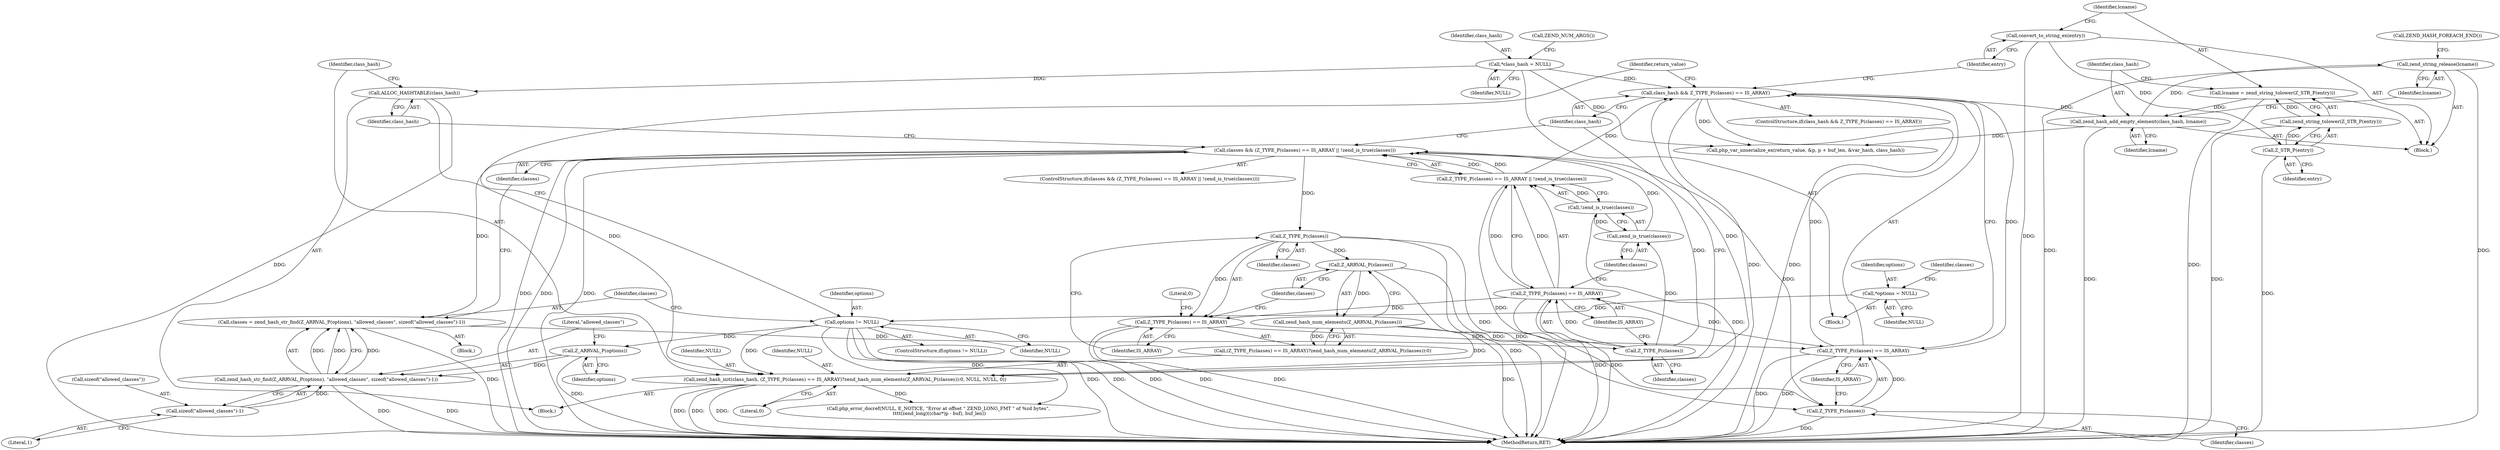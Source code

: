 digraph "0_php-src_b2af4e8868726a040234de113436c6e4f6372d17@pointer" {
"1000214" [label="(Call,zend_string_release(lcname))"];
"1000211" [label="(Call,zend_hash_add_empty_element(class_hash, lcname))"];
"1000194" [label="(Call,class_hash && Z_TYPE_P(classes) == IS_ARRAY)"];
"1000120" [label="(Call,*class_hash = NULL)"];
"1000179" [label="(Call,zend_hash_init(class_hash, (Z_TYPE_P(classes) == IS_ARRAY)?zend_hash_num_elements(Z_ARRVAL_P(classes)):0, NULL, NULL, 0))"];
"1000177" [label="(Call,ALLOC_HASHTABLE(class_hash))"];
"1000186" [label="(Call,zend_hash_num_elements(Z_ARRVAL_P(classes)))"];
"1000187" [label="(Call,Z_ARRVAL_P(classes))"];
"1000183" [label="(Call,Z_TYPE_P(classes))"];
"1000166" [label="(Call,classes && (Z_TYPE_P(classes) == IS_ARRAY || !zend_is_true(classes)))"];
"1000170" [label="(Call,Z_TYPE_P(classes))"];
"1000155" [label="(Call,classes = zend_hash_str_find(Z_ARRVAL_P(options), \"allowed_classes\", sizeof(\"allowed_classes\")-1))"];
"1000157" [label="(Call,zend_hash_str_find(Z_ARRVAL_P(options), \"allowed_classes\", sizeof(\"allowed_classes\")-1))"];
"1000158" [label="(Call,Z_ARRVAL_P(options))"];
"1000151" [label="(Call,options != NULL)"];
"1000112" [label="(Call,*options = NULL)"];
"1000161" [label="(Call,sizeof(\"allowed_classes\")-1)"];
"1000174" [label="(Call,zend_is_true(classes))"];
"1000168" [label="(Call,Z_TYPE_P(classes) == IS_ARRAY || !zend_is_true(classes))"];
"1000169" [label="(Call,Z_TYPE_P(classes) == IS_ARRAY)"];
"1000173" [label="(Call,!zend_is_true(classes))"];
"1000196" [label="(Call,Z_TYPE_P(classes) == IS_ARRAY)"];
"1000197" [label="(Call,Z_TYPE_P(classes))"];
"1000182" [label="(Call,Z_TYPE_P(classes) == IS_ARRAY)"];
"1000206" [label="(Call,lcname = zend_string_tolower(Z_STR_P(entry)))"];
"1000208" [label="(Call,zend_string_tolower(Z_STR_P(entry)))"];
"1000209" [label="(Call,Z_STR_P(entry))"];
"1000204" [label="(Call,convert_to_string_ex(entry))"];
"1000209" [label="(Call,Z_STR_P(entry))"];
"1000173" [label="(Call,!zend_is_true(classes))"];
"1000204" [label="(Call,convert_to_string_ex(entry))"];
"1000190" [label="(Identifier,NULL)"];
"1000161" [label="(Call,sizeof(\"allowed_classes\")-1)"];
"1000177" [label="(Call,ALLOC_HASHTABLE(class_hash))"];
"1000194" [label="(Call,class_hash && Z_TYPE_P(classes) == IS_ARRAY)"];
"1000192" [label="(Literal,0)"];
"1000156" [label="(Identifier,classes)"];
"1000114" [label="(Identifier,NULL)"];
"1000220" [label="(Identifier,return_value)"];
"1000168" [label="(Call,Z_TYPE_P(classes) == IS_ARRAY || !zend_is_true(classes))"];
"1000150" [label="(ControlStructure,if(options != NULL))"];
"1000186" [label="(Call,zend_hash_num_elements(Z_ARRVAL_P(classes)))"];
"1000184" [label="(Identifier,classes)"];
"1000210" [label="(Identifier,entry)"];
"1000203" [label="(Block,)"];
"1000195" [label="(Identifier,class_hash)"];
"1000155" [label="(Call,classes = zend_hash_str_find(Z_ARRVAL_P(options), \"allowed_classes\", sizeof(\"allowed_classes\")-1))"];
"1000166" [label="(Call,classes && (Z_TYPE_P(classes) == IS_ARRAY || !zend_is_true(classes)))"];
"1000152" [label="(Identifier,options)"];
"1000212" [label="(Identifier,class_hash)"];
"1000182" [label="(Call,Z_TYPE_P(classes) == IS_ARRAY)"];
"1000174" [label="(Call,zend_is_true(classes))"];
"1000164" [label="(Literal,1)"];
"1000159" [label="(Identifier,options)"];
"1000191" [label="(Identifier,NULL)"];
"1000120" [label="(Call,*class_hash = NULL)"];
"1000198" [label="(Identifier,classes)"];
"1000162" [label="(Call,sizeof(\"allowed_classes\"))"];
"1000219" [label="(Call,php_var_unserialize_ex(return_value, &p, p + buf_len, &var_hash, class_hash))"];
"1000187" [label="(Call,Z_ARRVAL_P(classes))"];
"1000211" [label="(Call,zend_hash_add_empty_element(class_hash, lcname))"];
"1000272" [label="(MethodReturn,RET)"];
"1000171" [label="(Identifier,classes)"];
"1000214" [label="(Call,zend_string_release(lcname))"];
"1000157" [label="(Call,zend_hash_str_find(Z_ARRVAL_P(options), \"allowed_classes\", sizeof(\"allowed_classes\")-1))"];
"1000183" [label="(Call,Z_TYPE_P(classes))"];
"1000197" [label="(Call,Z_TYPE_P(classes))"];
"1000126" [label="(Call,ZEND_NUM_ARGS())"];
"1000178" [label="(Identifier,class_hash)"];
"1000205" [label="(Identifier,entry)"];
"1000207" [label="(Identifier,lcname)"];
"1000199" [label="(Identifier,IS_ARRAY)"];
"1000117" [label="(Identifier,classes)"];
"1000189" [label="(Literal,0)"];
"1000176" [label="(Block,)"];
"1000213" [label="(Identifier,lcname)"];
"1000170" [label="(Call,Z_TYPE_P(classes))"];
"1000103" [label="(Block,)"];
"1000121" [label="(Identifier,class_hash)"];
"1000112" [label="(Call,*options = NULL)"];
"1000215" [label="(Identifier,lcname)"];
"1000206" [label="(Call,lcname = zend_string_tolower(Z_STR_P(entry)))"];
"1000196" [label="(Call,Z_TYPE_P(classes) == IS_ARRAY)"];
"1000158" [label="(Call,Z_ARRVAL_P(options))"];
"1000175" [label="(Identifier,classes)"];
"1000180" [label="(Identifier,class_hash)"];
"1000153" [label="(Identifier,NULL)"];
"1000113" [label="(Identifier,options)"];
"1000154" [label="(Block,)"];
"1000122" [label="(Identifier,NULL)"];
"1000188" [label="(Identifier,classes)"];
"1000216" [label="(Call,ZEND_HASH_FOREACH_END())"];
"1000172" [label="(Identifier,IS_ARRAY)"];
"1000246" [label="(Call,php_error_docref(NULL, E_NOTICE, \"Error at offset \" ZEND_LONG_FMT \" of %zd bytes\",\n \t\t\t\t(zend_long)((char*)p - buf), buf_len))"];
"1000179" [label="(Call,zend_hash_init(class_hash, (Z_TYPE_P(classes) == IS_ARRAY)?zend_hash_num_elements(Z_ARRVAL_P(classes)):0, NULL, NULL, 0))"];
"1000160" [label="(Literal,\"allowed_classes\")"];
"1000193" [label="(ControlStructure,if(class_hash && Z_TYPE_P(classes) == IS_ARRAY))"];
"1000181" [label="(Call,(Z_TYPE_P(classes) == IS_ARRAY)?zend_hash_num_elements(Z_ARRVAL_P(classes)):0)"];
"1000167" [label="(Identifier,classes)"];
"1000208" [label="(Call,zend_string_tolower(Z_STR_P(entry)))"];
"1000185" [label="(Identifier,IS_ARRAY)"];
"1000151" [label="(Call,options != NULL)"];
"1000169" [label="(Call,Z_TYPE_P(classes) == IS_ARRAY)"];
"1000165" [label="(ControlStructure,if(classes && (Z_TYPE_P(classes) == IS_ARRAY || !zend_is_true(classes))))"];
"1000214" -> "1000203"  [label="AST: "];
"1000214" -> "1000215"  [label="CFG: "];
"1000215" -> "1000214"  [label="AST: "];
"1000216" -> "1000214"  [label="CFG: "];
"1000214" -> "1000272"  [label="DDG: "];
"1000214" -> "1000272"  [label="DDG: "];
"1000211" -> "1000214"  [label="DDG: "];
"1000211" -> "1000203"  [label="AST: "];
"1000211" -> "1000213"  [label="CFG: "];
"1000212" -> "1000211"  [label="AST: "];
"1000213" -> "1000211"  [label="AST: "];
"1000215" -> "1000211"  [label="CFG: "];
"1000211" -> "1000272"  [label="DDG: "];
"1000194" -> "1000211"  [label="DDG: "];
"1000206" -> "1000211"  [label="DDG: "];
"1000211" -> "1000219"  [label="DDG: "];
"1000194" -> "1000193"  [label="AST: "];
"1000194" -> "1000195"  [label="CFG: "];
"1000194" -> "1000196"  [label="CFG: "];
"1000195" -> "1000194"  [label="AST: "];
"1000196" -> "1000194"  [label="AST: "];
"1000205" -> "1000194"  [label="CFG: "];
"1000220" -> "1000194"  [label="CFG: "];
"1000194" -> "1000272"  [label="DDG: "];
"1000194" -> "1000272"  [label="DDG: "];
"1000120" -> "1000194"  [label="DDG: "];
"1000179" -> "1000194"  [label="DDG: "];
"1000168" -> "1000194"  [label="DDG: "];
"1000196" -> "1000194"  [label="DDG: "];
"1000196" -> "1000194"  [label="DDG: "];
"1000194" -> "1000219"  [label="DDG: "];
"1000120" -> "1000103"  [label="AST: "];
"1000120" -> "1000122"  [label="CFG: "];
"1000121" -> "1000120"  [label="AST: "];
"1000122" -> "1000120"  [label="AST: "];
"1000126" -> "1000120"  [label="CFG: "];
"1000120" -> "1000177"  [label="DDG: "];
"1000120" -> "1000219"  [label="DDG: "];
"1000179" -> "1000176"  [label="AST: "];
"1000179" -> "1000192"  [label="CFG: "];
"1000180" -> "1000179"  [label="AST: "];
"1000181" -> "1000179"  [label="AST: "];
"1000190" -> "1000179"  [label="AST: "];
"1000191" -> "1000179"  [label="AST: "];
"1000192" -> "1000179"  [label="AST: "];
"1000195" -> "1000179"  [label="CFG: "];
"1000179" -> "1000272"  [label="DDG: "];
"1000179" -> "1000272"  [label="DDG: "];
"1000179" -> "1000272"  [label="DDG: "];
"1000177" -> "1000179"  [label="DDG: "];
"1000186" -> "1000179"  [label="DDG: "];
"1000151" -> "1000179"  [label="DDG: "];
"1000179" -> "1000246"  [label="DDG: "];
"1000177" -> "1000176"  [label="AST: "];
"1000177" -> "1000178"  [label="CFG: "];
"1000178" -> "1000177"  [label="AST: "];
"1000180" -> "1000177"  [label="CFG: "];
"1000177" -> "1000272"  [label="DDG: "];
"1000186" -> "1000181"  [label="AST: "];
"1000186" -> "1000187"  [label="CFG: "];
"1000187" -> "1000186"  [label="AST: "];
"1000181" -> "1000186"  [label="CFG: "];
"1000186" -> "1000272"  [label="DDG: "];
"1000186" -> "1000181"  [label="DDG: "];
"1000187" -> "1000186"  [label="DDG: "];
"1000187" -> "1000188"  [label="CFG: "];
"1000188" -> "1000187"  [label="AST: "];
"1000187" -> "1000272"  [label="DDG: "];
"1000183" -> "1000187"  [label="DDG: "];
"1000187" -> "1000197"  [label="DDG: "];
"1000183" -> "1000182"  [label="AST: "];
"1000183" -> "1000184"  [label="CFG: "];
"1000184" -> "1000183"  [label="AST: "];
"1000185" -> "1000183"  [label="CFG: "];
"1000183" -> "1000272"  [label="DDG: "];
"1000183" -> "1000182"  [label="DDG: "];
"1000166" -> "1000183"  [label="DDG: "];
"1000183" -> "1000197"  [label="DDG: "];
"1000166" -> "1000165"  [label="AST: "];
"1000166" -> "1000167"  [label="CFG: "];
"1000166" -> "1000168"  [label="CFG: "];
"1000167" -> "1000166"  [label="AST: "];
"1000168" -> "1000166"  [label="AST: "];
"1000178" -> "1000166"  [label="CFG: "];
"1000195" -> "1000166"  [label="CFG: "];
"1000166" -> "1000272"  [label="DDG: "];
"1000166" -> "1000272"  [label="DDG: "];
"1000166" -> "1000272"  [label="DDG: "];
"1000170" -> "1000166"  [label="DDG: "];
"1000155" -> "1000166"  [label="DDG: "];
"1000174" -> "1000166"  [label="DDG: "];
"1000168" -> "1000166"  [label="DDG: "];
"1000168" -> "1000166"  [label="DDG: "];
"1000166" -> "1000197"  [label="DDG: "];
"1000170" -> "1000169"  [label="AST: "];
"1000170" -> "1000171"  [label="CFG: "];
"1000171" -> "1000170"  [label="AST: "];
"1000172" -> "1000170"  [label="CFG: "];
"1000170" -> "1000169"  [label="DDG: "];
"1000155" -> "1000170"  [label="DDG: "];
"1000170" -> "1000174"  [label="DDG: "];
"1000155" -> "1000154"  [label="AST: "];
"1000155" -> "1000157"  [label="CFG: "];
"1000156" -> "1000155"  [label="AST: "];
"1000157" -> "1000155"  [label="AST: "];
"1000167" -> "1000155"  [label="CFG: "];
"1000155" -> "1000272"  [label="DDG: "];
"1000157" -> "1000155"  [label="DDG: "];
"1000157" -> "1000155"  [label="DDG: "];
"1000157" -> "1000155"  [label="DDG: "];
"1000157" -> "1000161"  [label="CFG: "];
"1000158" -> "1000157"  [label="AST: "];
"1000160" -> "1000157"  [label="AST: "];
"1000161" -> "1000157"  [label="AST: "];
"1000157" -> "1000272"  [label="DDG: "];
"1000157" -> "1000272"  [label="DDG: "];
"1000158" -> "1000157"  [label="DDG: "];
"1000161" -> "1000157"  [label="DDG: "];
"1000158" -> "1000159"  [label="CFG: "];
"1000159" -> "1000158"  [label="AST: "];
"1000160" -> "1000158"  [label="CFG: "];
"1000158" -> "1000272"  [label="DDG: "];
"1000151" -> "1000158"  [label="DDG: "];
"1000151" -> "1000150"  [label="AST: "];
"1000151" -> "1000153"  [label="CFG: "];
"1000152" -> "1000151"  [label="AST: "];
"1000153" -> "1000151"  [label="AST: "];
"1000156" -> "1000151"  [label="CFG: "];
"1000220" -> "1000151"  [label="CFG: "];
"1000151" -> "1000272"  [label="DDG: "];
"1000151" -> "1000272"  [label="DDG: "];
"1000151" -> "1000272"  [label="DDG: "];
"1000112" -> "1000151"  [label="DDG: "];
"1000151" -> "1000246"  [label="DDG: "];
"1000112" -> "1000103"  [label="AST: "];
"1000112" -> "1000114"  [label="CFG: "];
"1000113" -> "1000112"  [label="AST: "];
"1000114" -> "1000112"  [label="AST: "];
"1000117" -> "1000112"  [label="CFG: "];
"1000161" -> "1000164"  [label="CFG: "];
"1000162" -> "1000161"  [label="AST: "];
"1000164" -> "1000161"  [label="AST: "];
"1000174" -> "1000173"  [label="AST: "];
"1000174" -> "1000175"  [label="CFG: "];
"1000175" -> "1000174"  [label="AST: "];
"1000173" -> "1000174"  [label="CFG: "];
"1000174" -> "1000173"  [label="DDG: "];
"1000168" -> "1000169"  [label="CFG: "];
"1000168" -> "1000173"  [label="CFG: "];
"1000169" -> "1000168"  [label="AST: "];
"1000173" -> "1000168"  [label="AST: "];
"1000168" -> "1000272"  [label="DDG: "];
"1000169" -> "1000168"  [label="DDG: "];
"1000169" -> "1000168"  [label="DDG: "];
"1000173" -> "1000168"  [label="DDG: "];
"1000169" -> "1000172"  [label="CFG: "];
"1000172" -> "1000169"  [label="AST: "];
"1000175" -> "1000169"  [label="CFG: "];
"1000169" -> "1000272"  [label="DDG: "];
"1000169" -> "1000272"  [label="DDG: "];
"1000169" -> "1000182"  [label="DDG: "];
"1000169" -> "1000196"  [label="DDG: "];
"1000173" -> "1000272"  [label="DDG: "];
"1000196" -> "1000199"  [label="CFG: "];
"1000197" -> "1000196"  [label="AST: "];
"1000199" -> "1000196"  [label="AST: "];
"1000196" -> "1000272"  [label="DDG: "];
"1000196" -> "1000272"  [label="DDG: "];
"1000197" -> "1000196"  [label="DDG: "];
"1000182" -> "1000196"  [label="DDG: "];
"1000197" -> "1000198"  [label="CFG: "];
"1000198" -> "1000197"  [label="AST: "];
"1000199" -> "1000197"  [label="CFG: "];
"1000197" -> "1000272"  [label="DDG: "];
"1000182" -> "1000181"  [label="AST: "];
"1000182" -> "1000185"  [label="CFG: "];
"1000185" -> "1000182"  [label="AST: "];
"1000188" -> "1000182"  [label="CFG: "];
"1000189" -> "1000182"  [label="CFG: "];
"1000182" -> "1000272"  [label="DDG: "];
"1000182" -> "1000272"  [label="DDG: "];
"1000206" -> "1000203"  [label="AST: "];
"1000206" -> "1000208"  [label="CFG: "];
"1000207" -> "1000206"  [label="AST: "];
"1000208" -> "1000206"  [label="AST: "];
"1000212" -> "1000206"  [label="CFG: "];
"1000206" -> "1000272"  [label="DDG: "];
"1000208" -> "1000206"  [label="DDG: "];
"1000208" -> "1000209"  [label="CFG: "];
"1000209" -> "1000208"  [label="AST: "];
"1000208" -> "1000272"  [label="DDG: "];
"1000209" -> "1000208"  [label="DDG: "];
"1000209" -> "1000210"  [label="CFG: "];
"1000210" -> "1000209"  [label="AST: "];
"1000209" -> "1000272"  [label="DDG: "];
"1000204" -> "1000209"  [label="DDG: "];
"1000204" -> "1000203"  [label="AST: "];
"1000204" -> "1000205"  [label="CFG: "];
"1000205" -> "1000204"  [label="AST: "];
"1000207" -> "1000204"  [label="CFG: "];
"1000204" -> "1000272"  [label="DDG: "];
}
